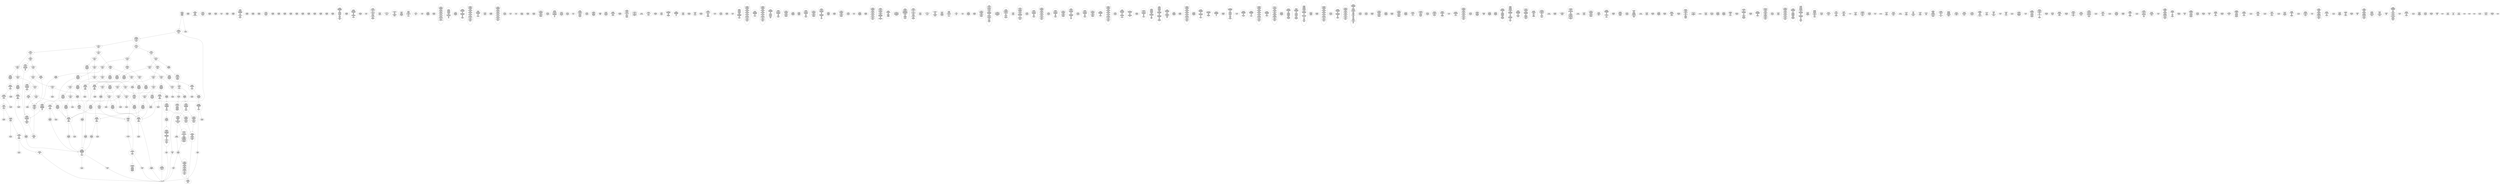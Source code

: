 /* Generated by GvGen v.1.0 (https://www.github.com/stricaud/gvgen) */

digraph G {
compound=true;
   node1 [label="[anywhere]"];
   node2 [label="# 0x0
PUSHX Data
PUSHX Data
MSTORE
CALLVALUE
ISZERO
PUSHX Data
JUMPI
"];
   node3 [label="# 0xc
PUSHX Data
REVERT
"];
   node4 [label="# 0x10
JUMPDEST
PUSHX LogicData
CALLDATASIZE
LT
PUSHX Data
JUMPI
"];
   node5 [label="# 0x1a
PUSHX Data
CALLDATALOAD
PUSHX BitData
SHR
PUSHX LogicData
GT
PUSHX Data
JUMPI
"];
   node6 [label="# 0x2b
PUSHX LogicData
GT
PUSHX Data
JUMPI
"];
   node7 [label="# 0x36
PUSHX LogicData
GT
PUSHX Data
JUMPI
"];
   node8 [label="# 0x41
PUSHX LogicData
EQ
PUSHX Data
JUMPI
"];
   node9 [label="# 0x4c
PUSHX LogicData
EQ
PUSHX Data
JUMPI
"];
   node10 [label="# 0x57
PUSHX LogicData
EQ
PUSHX Data
JUMPI
"];
   node11 [label="# 0x62
PUSHX LogicData
EQ
PUSHX Data
JUMPI
"];
   node12 [label="# 0x6d
PUSHX LogicData
EQ
PUSHX Data
JUMPI
"];
   node13 [label="# 0x78
PUSHX Data
REVERT
"];
   node14 [label="# 0x7c
JUMPDEST
PUSHX LogicData
EQ
PUSHX Data
JUMPI
"];
   node15 [label="# 0x88
PUSHX LogicData
EQ
PUSHX Data
JUMPI
"];
   node16 [label="# 0x93
PUSHX LogicData
EQ
PUSHX Data
JUMPI
"];
   node17 [label="# 0x9e
PUSHX LogicData
EQ
PUSHX Data
JUMPI
"];
   node18 [label="# 0xa9
PUSHX Data
REVERT
"];
   node19 [label="# 0xad
JUMPDEST
PUSHX LogicData
GT
PUSHX Data
JUMPI
"];
   node20 [label="# 0xb9
PUSHX LogicData
EQ
PUSHX Data
JUMPI
"];
   node21 [label="# 0xc4
PUSHX LogicData
EQ
PUSHX Data
JUMPI
"];
   node22 [label="# 0xcf
PUSHX LogicData
EQ
PUSHX Data
JUMPI
"];
   node23 [label="# 0xda
PUSHX LogicData
EQ
PUSHX Data
JUMPI
"];
   node24 [label="# 0xe5
PUSHX Data
REVERT
"];
   node25 [label="# 0xe9
JUMPDEST
PUSHX LogicData
EQ
PUSHX Data
JUMPI
"];
   node26 [label="# 0xf5
PUSHX LogicData
EQ
PUSHX Data
JUMPI
"];
   node27 [label="# 0x100
PUSHX LogicData
EQ
PUSHX Data
JUMPI
"];
   node28 [label="# 0x10b
PUSHX LogicData
EQ
PUSHX Data
JUMPI
"];
   node29 [label="# 0x116
PUSHX Data
REVERT
"];
   node30 [label="# 0x11a
JUMPDEST
PUSHX LogicData
GT
PUSHX Data
JUMPI
"];
   node31 [label="# 0x126
PUSHX LogicData
GT
PUSHX Data
JUMPI
"];
   node32 [label="# 0x131
PUSHX LogicData
EQ
PUSHX Data
JUMPI
"];
   node33 [label="# 0x13c
PUSHX LogicData
EQ
PUSHX Data
JUMPI
"];
   node34 [label="# 0x147
PUSHX LogicData
EQ
PUSHX Data
JUMPI
"];
   node35 [label="# 0x152
PUSHX LogicData
EQ
PUSHX Data
JUMPI
"];
   node36 [label="# 0x15d
PUSHX Data
REVERT
"];
   node37 [label="# 0x161
JUMPDEST
PUSHX LogicData
EQ
PUSHX Data
JUMPI
"];
   node38 [label="# 0x16d
PUSHX LogicData
EQ
PUSHX Data
JUMPI
"];
   node39 [label="# 0x178
PUSHX LogicData
EQ
PUSHX Data
JUMPI
"];
   node40 [label="# 0x183
PUSHX LogicData
EQ
PUSHX Data
JUMPI
"];
   node41 [label="# 0x18e
PUSHX Data
REVERT
"];
   node42 [label="# 0x192
JUMPDEST
PUSHX LogicData
GT
PUSHX Data
JUMPI
"];
   node43 [label="# 0x19e
PUSHX LogicData
EQ
PUSHX Data
JUMPI
"];
   node44 [label="# 0x1a9
PUSHX LogicData
EQ
PUSHX Data
JUMPI
"];
   node45 [label="# 0x1b4
PUSHX LogicData
EQ
PUSHX Data
JUMPI
"];
   node46 [label="# 0x1bf
PUSHX LogicData
EQ
PUSHX Data
JUMPI
"];
   node47 [label="# 0x1ca
PUSHX Data
REVERT
"];
   node48 [label="# 0x1ce
JUMPDEST
PUSHX LogicData
EQ
PUSHX Data
JUMPI
"];
   node49 [label="# 0x1da
PUSHX LogicData
EQ
PUSHX Data
JUMPI
"];
   node50 [label="# 0x1e5
PUSHX LogicData
EQ
PUSHX Data
JUMPI
"];
   node51 [label="# 0x1f0
PUSHX LogicData
EQ
PUSHX Data
JUMPI
"];
   node52 [label="# 0x1fb
JUMPDEST
PUSHX Data
REVERT
"];
   node53 [label="# 0x200
JUMPDEST
PUSHX Data
PUSHX Data
CALLDATASIZE
PUSHX Data
PUSHX Data
JUMP
"];
   node54 [label="# 0x20e
JUMPDEST
PUSHX Data
JUMP
"];
   node55 [label="# 0x213
JUMPDEST
PUSHX MemData
MLOAD
ISZERO
ISZERO
MSTORE
PUSHX ArithData
ADD
"];
   node56 [label="# 0x21f
JUMPDEST
PUSHX MemData
MLOAD
SUB
RETURN
"];
   node57 [label="# 0x228
JUMPDEST
PUSHX Data
PUSHX Data
JUMP
"];
   node58 [label="# 0x230
JUMPDEST
PUSHX MemData
MLOAD
PUSHX Data
PUSHX Data
JUMP
"];
   node59 [label="# 0x23d
JUMPDEST
PUSHX Data
PUSHX Data
CALLDATASIZE
PUSHX Data
PUSHX Data
JUMP
"];
   node60 [label="# 0x24b
JUMPDEST
PUSHX Data
JUMP
"];
   node61 [label="# 0x250
JUMPDEST
PUSHX MemData
MLOAD
PUSHX ArithData
PUSHX BitData
PUSHX BitData
SHL
SUB
AND
MSTORE
PUSHX ArithData
ADD
PUSHX Data
JUMP
"];
   node62 [label="# 0x268
JUMPDEST
PUSHX Data
PUSHX Data
CALLDATASIZE
PUSHX Data
PUSHX Data
JUMP
"];
   node63 [label="# 0x276
JUMPDEST
PUSHX Data
JUMP
"];
   node64 [label="# 0x27b
JUMPDEST
STOP
"];
   node65 [label="# 0x27d
JUMPDEST
PUSHX Data
PUSHX Data
JUMP
"];
   node66 [label="# 0x285
JUMPDEST
PUSHX MemData
MLOAD
MSTORE
PUSHX ArithData
ADD
PUSHX Data
JUMP
"];
   node67 [label="# 0x293
JUMPDEST
PUSHX Data
PUSHX Data
CALLDATASIZE
PUSHX Data
PUSHX Data
JUMP
"];
   node68 [label="# 0x2a1
JUMPDEST
PUSHX Data
JUMP
"];
   node69 [label="# 0x2a6
JUMPDEST
PUSHX Data
PUSHX Data
CALLDATASIZE
PUSHX Data
PUSHX Data
JUMP
"];
   node70 [label="# 0x2b4
JUMPDEST
PUSHX Data
JUMP
"];
   node71 [label="# 0x2b9
JUMPDEST
PUSHX Data
MLOAD
PUSHX ArithData
PUSHX BitData
PUSHX BitData
SHL
SUB
AND
MSTORE
PUSHX ArithData
ADD
MSTORE
ADD
PUSHX Data
JUMP
"];
   node72 [label="# 0x2d8
JUMPDEST
PUSHX Data
PUSHX Data
JUMP
"];
   node73 [label="# 0x2e0
JUMPDEST
PUSHX Data
PUSHX Data
CALLDATASIZE
PUSHX Data
PUSHX Data
JUMP
"];
   node74 [label="# 0x2ee
JUMPDEST
PUSHX Data
JUMP
"];
   node75 [label="# 0x2f3
JUMPDEST
PUSHX Data
PUSHX Data
CALLDATASIZE
PUSHX Data
PUSHX Data
JUMP
"];
   node76 [label="# 0x301
JUMPDEST
PUSHX Data
JUMP
"];
   node77 [label="# 0x306
JUMPDEST
PUSHX Data
PUSHX Data
CALLDATASIZE
PUSHX Data
PUSHX Data
JUMP
"];
   node78 [label="# 0x314
JUMPDEST
PUSHX Data
JUMP
"];
   node79 [label="# 0x319
JUMPDEST
PUSHX MemData
MLOAD
PUSHX Data
PUSHX Data
JUMP
"];
   node80 [label="# 0x326
JUMPDEST
PUSHX Data
PUSHX Data
CALLDATASIZE
PUSHX Data
PUSHX Data
JUMP
"];
   node81 [label="# 0x334
JUMPDEST
PUSHX Data
JUMP
"];
   node82 [label="# 0x339
JUMPDEST
PUSHX Data
PUSHX Data
JUMP
"];
   node83 [label="# 0x342
JUMPDEST
PUSHX Data
PUSHX Data
CALLDATASIZE
PUSHX Data
PUSHX Data
JUMP
"];
   node84 [label="# 0x350
JUMPDEST
PUSHX Data
JUMP
"];
   node85 [label="# 0x355
JUMPDEST
PUSHX Data
PUSHX Data
JUMP
"];
   node86 [label="# 0x35d
JUMPDEST
PUSHX StorData
SLOAD
PUSHX Data
PUSHX ArithData
PUSHX BitData
PUSHX BitData
SHL
SUB
AND
JUMP
"];
   node87 [label="# 0x370
JUMPDEST
PUSHX StorData
SLOAD
PUSHX Data
PUSHX ArithData
PUSHX BitData
PUSHX BitData
SHL
SUB
AND
JUMP
"];
   node88 [label="# 0x383
JUMPDEST
PUSHX Data
PUSHX StorData
SLOAD
JUMP
"];
   node89 [label="# 0x38c
JUMPDEST
PUSHX StorData
SLOAD
PUSHX ArithData
PUSHX BitData
PUSHX BitData
SHL
SUB
AND
PUSHX Data
JUMP
"];
   node90 [label="# 0x39d
JUMPDEST
PUSHX Data
PUSHX Data
JUMP
"];
   node91 [label="# 0x3a5
JUMPDEST
PUSHX Data
PUSHX Data
CALLDATASIZE
PUSHX Data
PUSHX Data
JUMP
"];
   node92 [label="# 0x3b3
JUMPDEST
PUSHX Data
JUMP
"];
   node93 [label="# 0x3b8
JUMPDEST
PUSHX Data
PUSHX Data
CALLDATASIZE
PUSHX Data
PUSHX Data
JUMP
"];
   node94 [label="# 0x3c6
JUMPDEST
PUSHX Data
JUMP
"];
   node95 [label="# 0x3cb
JUMPDEST
PUSHX Data
PUSHX StorData
SLOAD
JUMP
"];
   node96 [label="# 0x3d4
JUMPDEST
PUSHX Data
PUSHX Data
CALLDATASIZE
PUSHX Data
PUSHX Data
JUMP
"];
   node97 [label="# 0x3e2
JUMPDEST
PUSHX Data
JUMP
"];
   node98 [label="# 0x3e7
JUMPDEST
PUSHX Data
PUSHX Data
CALLDATASIZE
PUSHX Data
PUSHX Data
JUMP
"];
   node99 [label="# 0x3f5
JUMPDEST
PUSHX Data
JUMP
"];
   node100 [label="# 0x3fa
JUMPDEST
PUSHX Data
PUSHX Data
CALLDATASIZE
PUSHX Data
PUSHX Data
JUMP
"];
   node101 [label="# 0x408
JUMPDEST
PUSHX Data
JUMP
"];
   node102 [label="# 0x40d
JUMPDEST
PUSHX Data
PUSHX Data
JUMP
"];
   node103 [label="# 0x415
JUMPDEST
PUSHX Data
PUSHX Data
CALLDATASIZE
PUSHX Data
PUSHX Data
JUMP
"];
   node104 [label="# 0x423
JUMPDEST
PUSHX Data
JUMP
"];
   node105 [label="# 0x428
JUMPDEST
PUSHX Data
PUSHX Data
CALLDATASIZE
PUSHX Data
PUSHX Data
JUMP
"];
   node106 [label="# 0x436
JUMPDEST
PUSHX Data
JUMP
"];
   node107 [label="# 0x43b
JUMPDEST
PUSHX Data
PUSHX Data
CALLDATASIZE
PUSHX Data
PUSHX Data
JUMP
"];
   node108 [label="# 0x449
JUMPDEST
PUSHX Data
JUMP
"];
   node109 [label="# 0x44e
JUMPDEST
PUSHX Data
PUSHX Data
CALLDATASIZE
PUSHX Data
PUSHX Data
JUMP
"];
   node110 [label="# 0x45c
JUMPDEST
PUSHX Data
JUMP
"];
   node111 [label="# 0x461
JUMPDEST
PUSHX Data
PUSHX Data
CALLDATASIZE
PUSHX Data
PUSHX Data
JUMP
"];
   node112 [label="# 0x46f
JUMPDEST
PUSHX ArithData
PUSHX BitData
PUSHX BitData
SHL
SUB
AND
PUSHX Data
MSTORE
PUSHX Data
PUSHX Data
MSTORE
PUSHX Data
SHA3
AND
MSTORE
MSTORE
SHA3
SLOAD
PUSHX BitData
AND
JUMP
"];
   node113 [label="# 0x49d
JUMPDEST
PUSHX Data
PUSHX Data
CALLDATASIZE
PUSHX Data
PUSHX Data
JUMP
"];
   node114 [label="# 0x4ab
JUMPDEST
PUSHX Data
JUMP
"];
   node115 [label="# 0x4b0
JUMPDEST
PUSHX Data
PUSHX ArithData
PUSHX BitData
PUSHX BitData
SHL
SUB
NOT
AND
PUSHX BitData
PUSHX BitData
SHL
EQ
PUSHX Data
JUMPI
"];
   node116 [label="# 0x4cc
PUSHX Data
PUSHX Data
JUMP
"];
   node117 [label="# 0x4d5
JUMPDEST
JUMP
"];
   node118 [label="# 0x4db
JUMPDEST
PUSHX Data
PUSHX StorData
SLOAD
PUSHX Data
PUSHX Data
JUMP
"];
   node119 [label="# 0x4ea
JUMPDEST
PUSHX ArithData
ADD
PUSHX ArithData
DIV
MUL
PUSHX ArithData
ADD
PUSHX MemData
MLOAD
ADD
PUSHX Data
MSTORE
MSTORE
PUSHX ArithData
ADD
SLOAD
PUSHX Data
PUSHX Data
JUMP
"];
   node120 [label="# 0x516
JUMPDEST
ISZERO
PUSHX Data
JUMPI
"];
   node121 [label="# 0x51d
PUSHX LogicData
LT
PUSHX Data
JUMPI
"];
   node122 [label="# 0x525
PUSHX ArithData
SLOAD
DIV
MUL
MSTORE
PUSHX ArithData
ADD
PUSHX Data
JUMP
"];
   node123 [label="# 0x538
JUMPDEST
ADD
PUSHX Data
MSTORE
PUSHX Data
PUSHX Data
SHA3
"];
   node124 [label="# 0x546
JUMPDEST
SLOAD
MSTORE
PUSHX ArithData
ADD
PUSHX ArithData
ADD
GT
PUSHX Data
JUMPI
"];
   node125 [label="# 0x55a
SUB
PUSHX BitData
AND
ADD
"];
   node126 [label="# 0x563
JUMPDEST
JUMP
"];
   node127 [label="# 0x56d
JUMPDEST
PUSHX Data
PUSHX Data
PUSHX Data
JUMP
"];
   node128 [label="# 0x578
JUMPDEST
PUSHX Data
JUMPI
"];
   node129 [label="# 0x57d
PUSHX MemData
MLOAD
PUSHX BitData
PUSHX BitData
SHL
MSTORE
PUSHX Data
PUSHX ArithData
ADD
MSTORE
PUSHX Data
PUSHX ArithData
ADD
MSTORE
PUSHX Data
PUSHX ArithData
ADD
MSTORE
PUSHX BitData
PUSHX BitData
SHL
PUSHX ArithData
ADD
MSTORE
PUSHX ArithData
ADD
"];
   node130 [label="# 0x5d5
JUMPDEST
PUSHX MemData
MLOAD
SUB
REVERT
"];
   node131 [label="# 0x5de
JUMPDEST
PUSHX Data
MSTORE
PUSHX Data
PUSHX Data
MSTORE
PUSHX Data
SHA3
SLOAD
PUSHX ArithData
PUSHX BitData
PUSHX BitData
SHL
SUB
AND
JUMP
"];
   node132 [label="# 0x5fa
JUMPDEST
PUSHX Data
PUSHX Data
PUSHX Data
JUMP
"];
   node133 [label="# 0x605
JUMPDEST
PUSHX ArithData
PUSHX BitData
PUSHX BitData
SHL
SUB
AND
PUSHX ArithData
PUSHX BitData
PUSHX BitData
SHL
SUB
AND
EQ
ISZERO
PUSHX Data
JUMPI
"];
   node134 [label="# 0x622
PUSHX MemData
MLOAD
PUSHX BitData
PUSHX BitData
SHL
MSTORE
PUSHX Data
PUSHX ArithData
ADD
MSTORE
PUSHX Data
PUSHX ArithData
ADD
MSTORE
PUSHX Data
PUSHX ArithData
ADD
MSTORE
PUSHX BitData
PUSHX BitData
SHL
PUSHX ArithData
ADD
MSTORE
PUSHX ArithData
ADD
PUSHX Data
JUMP
"];
   node135 [label="# 0x673
JUMPDEST
CALLER
PUSHX ArithData
PUSHX BitData
PUSHX BitData
SHL
SUB
AND
EQ
PUSHX Data
JUMPI
"];
   node136 [label="# 0x685
PUSHX Data
CALLER
PUSHX Data
JUMP
"];
   node137 [label="# 0x68f
JUMPDEST
PUSHX Data
JUMPI
"];
   node138 [label="# 0x694
PUSHX MemData
MLOAD
PUSHX BitData
PUSHX BitData
SHL
MSTORE
PUSHX Data
PUSHX ArithData
ADD
MSTORE
PUSHX Data
PUSHX ArithData
ADD
MSTORE
PUSHX Data
PUSHX ArithData
ADD
MSTORE
PUSHX Data
PUSHX ArithData
ADD
MSTORE
PUSHX ArithData
ADD
PUSHX Data
JUMP
"];
   node139 [label="# 0x701
JUMPDEST
PUSHX Data
PUSHX Data
JUMP
"];
   node140 [label="# 0x70b
JUMPDEST
JUMP
"];
   node141 [label="# 0x710
JUMPDEST
PUSHX Data
PUSHX StorData
SLOAD
PUSHX StorData
SLOAD
PUSHX Data
PUSHX Data
JUMP
"];
   node142 [label="# 0x722
JUMPDEST
JUMP
"];
   node143 [label="# 0x727
JUMPDEST
PUSHX Data
CALLER
"];
   node144 [label="# 0x72c
JUMPDEST
PUSHX Data
JUMP
"];
   node145 [label="# 0x732
JUMPDEST
PUSHX Data
JUMPI
"];
   node146 [label="# 0x737
PUSHX MemData
MLOAD
PUSHX BitData
PUSHX BitData
SHL
MSTORE
PUSHX ArithData
ADD
PUSHX Data
PUSHX Data
JUMP
"];
   node147 [label="# 0x74e
JUMPDEST
PUSHX Data
PUSHX Data
JUMP
"];
   node148 [label="# 0x759
JUMPDEST
PUSHX Data
PUSHX Data
PUSHX StorData
SLOAD
PUSHX ArithData
PUSHX BitData
PUSHX BitData
SHL
SUB
AND
JUMP
"];
   node149 [label="# 0x76e
JUMPDEST
PUSHX Data
PUSHX Data
PUSHX Data
PUSHX Data
JUMP
"];
   node150 [label="# 0x77d
JUMPDEST
PUSHX Data
PUSHX Data
JUMP
"];
   node151 [label="# 0x787
JUMPDEST
JUMP
"];
   node152 [label="# 0x792
JUMPDEST
PUSHX StorData
SLOAD
PUSHX ArithData
PUSHX BitData
PUSHX BitData
SHL
SUB
AND
CALLER
EQ
PUSHX Data
JUMPI
"];
   node153 [label="# 0x7a5
PUSHX MemData
MLOAD
PUSHX BitData
PUSHX BitData
SHL
MSTORE
PUSHX ArithData
ADD
PUSHX Data
PUSHX Data
JUMP
"];
   node154 [label="# 0x7bc
JUMPDEST
PUSHX MemData
MLOAD
SELFBALANCE
PUSHX Data
CALLER
GAS
CALL
RETURNDATASIZE
PUSHX LogicData
EQ
PUSHX Data
JUMPI
"];
   node155 [label="# 0x7df
PUSHX MemData
MLOAD
PUSHX BitData
NOT
PUSHX ArithData
RETURNDATASIZE
ADD
AND
ADD
PUSHX Data
MSTORE
RETURNDATASIZE
MSTORE
RETURNDATASIZE
PUSHX Data
PUSHX ArithData
ADD
RETURNDATACOPY
PUSHX Data
JUMP
"];
   node156 [label="# 0x800
JUMPDEST
PUSHX Data
"];
   node157 [label="# 0x805
JUMPDEST
PUSHX Data
JUMPI
"];
   node158 [label="# 0x80f
PUSHX MemData
MLOAD
PUSHX BitData
PUSHX BitData
SHL
MSTORE
PUSHX Data
PUSHX ArithData
ADD
MSTORE
PUSHX Data
PUSHX ArithData
ADD
MSTORE
PUSHX BitData
PUSHX BitData
SHL
PUSHX ArithData
ADD
MSTORE
PUSHX ArithData
ADD
PUSHX Data
JUMP
"];
   node159 [label="# 0x846
JUMPDEST
JUMP
"];
   node160 [label="# 0x84a
JUMPDEST
PUSHX Data
PUSHX MemData
MLOAD
PUSHX ArithData
ADD
PUSHX Data
MSTORE
PUSHX Data
MSTORE
PUSHX Data
JUMP
"];
   node161 [label="# 0x865
JUMPDEST
PUSHX Data
PUSHX Data
JUMP
"];
   node162 [label="# 0x86e
JUMPDEST
PUSHX StorData
SLOAD
PUSHX Data
PUSHX Data
PUSHX Data
JUMP
"];
   node163 [label="# 0x87e
JUMPDEST
SSTORE
JUMP
"];
   node164 [label="# 0x886
JUMPDEST
PUSHX Data
PUSHX Data
PUSHX Data
PUSHX Data
JUMP
"];
   node165 [label="# 0x893
JUMPDEST
PUSHX Data
PUSHX LogicData
GT
ISZERO
PUSHX Data
JUMPI
"];
   node166 [label="# 0x8a9
PUSHX Data
PUSHX Data
JUMP
"];
   node167 [label="# 0x8b0
JUMPDEST
PUSHX MemData
MLOAD
MSTORE
PUSHX ArithData
MUL
PUSHX ArithData
ADD
ADD
PUSHX Data
MSTORE
ISZERO
PUSHX Data
JUMPI
"];
   node168 [label="# 0x8ca
PUSHX ArithData
ADD
PUSHX ArithData
MUL
CALLDATASIZE
CALLDATACOPY
ADD
"];
   node169 [label="# 0x8d9
JUMPDEST
PUSHX Data
"];
   node170 [label="# 0x8e0
JUMPDEST
PUSHX LogicData
LT
ISZERO
PUSHX Data
JUMPI
"];
   node171 [label="# 0x8eb
PUSHX Data
PUSHX Data
JUMP
"];
   node172 [label="# 0x8f3
JUMPDEST
ISZERO
PUSHX Data
JUMPI
"];
   node173 [label="# 0x8fa
PUSHX ArithData
PUSHX BitData
PUSHX BitData
SHL
SUB
AND
PUSHX Data
PUSHX Data
JUMP
"];
   node174 [label="# 0x90d
JUMPDEST
PUSHX ArithData
PUSHX BitData
PUSHX BitData
SHL
SUB
AND
EQ
"];
   node175 [label="# 0x918
JUMPDEST
ISZERO
PUSHX Data
JUMPI
"];
   node176 [label="# 0x91e
PUSHX Data
PUSHX Data
JUMP
"];
   node177 [label="# 0x929
JUMPDEST
MLOAD
LT
PUSHX Data
JUMPI
"];
   node178 [label="# 0x934
PUSHX Data
PUSHX Data
JUMP
"];
   node179 [label="# 0x93b
JUMPDEST
PUSHX ArithData
MUL
PUSHX ArithData
ADD
ADD
MSTORE
EQ
ISZERO
PUSHX Data
JUMPI
"];
   node180 [label="# 0x950
PUSHX Data
JUMP
"];
   node181 [label="# 0x954
JUMPDEST
PUSHX Data
PUSHX Data
JUMP
"];
   node182 [label="# 0x95e
JUMPDEST
PUSHX Data
JUMP
"];
   node183 [label="# 0x966
JUMPDEST
JUMP
"];
   node184 [label="# 0x970
JUMPDEST
PUSHX Data
MSTORE
PUSHX Data
PUSHX Data
MSTORE
PUSHX Data
SHA3
SLOAD
PUSHX ArithData
PUSHX BitData
PUSHX BitData
SHL
SUB
AND
PUSHX Data
JUMPI
"];
   node185 [label="# 0x98e
PUSHX MemData
MLOAD
PUSHX BitData
PUSHX BitData
SHL
MSTORE
PUSHX Data
PUSHX ArithData
ADD
MSTORE
PUSHX Data
PUSHX ArithData
ADD
MSTORE
PUSHX Data
PUSHX ArithData
ADD
MSTORE
PUSHX BitData
PUSHX BitData
SHL
PUSHX ArithData
ADD
MSTORE
PUSHX ArithData
ADD
PUSHX Data
JUMP
"];
   node186 [label="# 0x9e7
JUMPDEST
PUSHX Data
PUSHX ArithData
PUSHX BitData
PUSHX BitData
SHL
SUB
AND
PUSHX Data
JUMPI
"];
   node187 [label="# 0x9f8
PUSHX MemData
MLOAD
PUSHX BitData
PUSHX BitData
SHL
MSTORE
PUSHX Data
PUSHX ArithData
ADD
MSTORE
PUSHX Data
PUSHX ArithData
ADD
MSTORE
PUSHX Data
PUSHX ArithData
ADD
MSTORE
PUSHX BitData
PUSHX BitData
SHL
PUSHX ArithData
ADD
MSTORE
PUSHX ArithData
ADD
PUSHX Data
JUMP
"];
   node188 [label="# 0xa52
JUMPDEST
PUSHX ArithData
PUSHX BitData
PUSHX BitData
SHL
SUB
AND
PUSHX Data
MSTORE
PUSHX Data
PUSHX Data
MSTORE
PUSHX Data
SHA3
SLOAD
JUMP
"];
   node189 [label="# 0xa6e
JUMPDEST
PUSHX StorData
SLOAD
PUSHX ArithData
PUSHX BitData
PUSHX BitData
SHL
SUB
AND
CALLER
EQ
PUSHX Data
JUMPI
"];
   node190 [label="# 0xa81
PUSHX MemData
MLOAD
PUSHX BitData
PUSHX BitData
SHL
MSTORE
PUSHX ArithData
ADD
PUSHX Data
PUSHX Data
JUMP
"];
   node191 [label="# 0xa98
JUMPDEST
PUSHX Data
PUSHX Data
PUSHX Data
JUMP
"];
   node192 [label="# 0xaa2
JUMPDEST
JUMP
"];
   node193 [label="# 0xaa4
JUMPDEST
PUSHX Data
PUSHX StorData
SLOAD
PUSHX Data
PUSHX Data
JUMP
"];
   node194 [label="# 0xab3
JUMPDEST
PUSHX StorData
SLOAD
PUSHX ArithData
PUSHX BitData
PUSHX BitData
SHL
SUB
AND
CALLER
EQ
PUSHX Data
JUMPI
"];
   node195 [label="# 0xac6
PUSHX MemData
MLOAD
PUSHX BitData
PUSHX BitData
SHL
MSTORE
PUSHX ArithData
ADD
PUSHX Data
PUSHX Data
JUMP
"];
   node196 [label="# 0xadd
JUMPDEST
PUSHX Data
PUSHX Data
PUSHX Data
JUMP
"];
   node197 [label="# 0xae9
JUMPDEST
PUSHX Data
CALLER
PUSHX Data
JUMP
"];
   node198 [label="# 0xaf4
JUMPDEST
PUSHX StorData
SLOAD
PUSHX ArithData
PUSHX BitData
PUSHX BitData
SHL
SUB
AND
CALLER
EQ
PUSHX Data
JUMPI
"];
   node199 [label="# 0xb07
PUSHX MemData
MLOAD
PUSHX BitData
PUSHX BitData
SHL
MSTORE
PUSHX ArithData
ADD
PUSHX Data
PUSHX Data
JUMP
"];
   node200 [label="# 0xb1e
JUMPDEST
PUSHX StorData
SLOAD
PUSHX ArithData
PUSHX BitData
PUSHX BitData
SHL
SUB
NOT
AND
PUSHX ArithData
PUSHX BitData
PUSHX BitData
SHL
SUB
AND
OR
SSTORE
JUMP
"];
   node201 [label="# 0xb40
JUMPDEST
PUSHX Data
CALLER
PUSHX Data
JUMP
"];
   node202 [label="# 0xb4a
JUMPDEST
PUSHX Data
JUMPI
"];
   node203 [label="# 0xb4f
PUSHX MemData
MLOAD
PUSHX BitData
PUSHX BitData
SHL
MSTORE
PUSHX ArithData
ADD
PUSHX Data
PUSHX Data
JUMP
"];
   node204 [label="# 0xb66
JUMPDEST
PUSHX Data
PUSHX Data
JUMP
"];
   node205 [label="# 0xb72
JUMPDEST
JUMP
"];
   node206 [label="# 0xb78
JUMPDEST
PUSHX Data
PUSHX Data
PUSHX Data
JUMP
"];
   node207 [label="# 0xb83
JUMPDEST
PUSHX Data
JUMPI
"];
   node208 [label="# 0xb88
PUSHX MemData
MLOAD
PUSHX BitData
PUSHX BitData
SHL
MSTORE
PUSHX Data
PUSHX ArithData
ADD
MSTORE
PUSHX Data
PUSHX ArithData
ADD
MSTORE
PUSHX Data
PUSHX ArithData
ADD
MSTORE
PUSHX ArithData
ADD
PUSHX Data
JUMP
"];
   node209 [label="# 0xbcf
JUMPDEST
PUSHX StorData
SLOAD
PUSHX MemData
MLOAD
PUSHX BitData
PUSHX BitData
SHL
MSTORE
PUSHX ArithData
ADD
MSTORE
PUSHX ArithData
PUSHX BitData
PUSHX BitData
SHL
SUB
AND
PUSHX Data
PUSHX ArithData
ADD
"];
   node210 [label="# 0xbfc
JUMPDEST
PUSHX Data
PUSHX MemData
MLOAD
SUB
GAS
STATICCALL
ISZERO
ISZERO
PUSHX Data
JUMPI
"];
   node211 [label="# 0xc10
RETURNDATASIZE
PUSHX Data
RETURNDATACOPY
RETURNDATASIZE
PUSHX Data
REVERT
"];
   node212 [label="# 0xc19
JUMPDEST
PUSHX MemData
MLOAD
RETURNDATASIZE
PUSHX Data
RETURNDATACOPY
PUSHX ArithData
RETURNDATASIZE
ADD
PUSHX BitData
NOT
AND
ADD
PUSHX Data
MSTORE
PUSHX Data
ADD
PUSHX Data
JUMP
"];
   node213 [label="# 0xc41
JUMPDEST
PUSHX StorData
SLOAD
PUSHX Data
PUSHX Data
JUMP
"];
   node214 [label="# 0xc4e
JUMPDEST
PUSHX ArithData
ADD
PUSHX ArithData
DIV
MUL
PUSHX ArithData
ADD
PUSHX MemData
MLOAD
ADD
PUSHX Data
MSTORE
MSTORE
PUSHX ArithData
ADD
SLOAD
PUSHX Data
PUSHX Data
JUMP
"];
   node215 [label="# 0xc7a
JUMPDEST
ISZERO
PUSHX Data
JUMPI
"];
   node216 [label="# 0xc81
PUSHX LogicData
LT
PUSHX Data
JUMPI
"];
   node217 [label="# 0xc89
PUSHX ArithData
SLOAD
DIV
MUL
MSTORE
PUSHX ArithData
ADD
PUSHX Data
JUMP
"];
   node218 [label="# 0xc9c
JUMPDEST
ADD
PUSHX Data
MSTORE
PUSHX Data
PUSHX Data
SHA3
"];
   node219 [label="# 0xcaa
JUMPDEST
SLOAD
MSTORE
PUSHX ArithData
ADD
PUSHX ArithData
ADD
GT
PUSHX Data
JUMPI
"];
   node220 [label="# 0xcbe
SUB
PUSHX BitData
AND
ADD
"];
   node221 [label="# 0xcc7
JUMPDEST
JUMP
"];
   node222 [label="# 0xccf
JUMPDEST
PUSHX Data
PUSHX Data
PUSHX Data
JUMP
"];
   node223 [label="# 0xcda
JUMPDEST
PUSHX Data
JUMPI
"];
   node224 [label="# 0xcdf
PUSHX MemData
MLOAD
PUSHX BitData
PUSHX BitData
SHL
MSTORE
PUSHX ArithData
ADD
PUSHX Data
PUSHX Data
JUMP
"];
   node225 [label="# 0xcf6
JUMPDEST
PUSHX StorData
SLOAD
PUSHX MemData
MLOAD
PUSHX BitData
PUSHX BitData
SHL
MSTORE
PUSHX ArithData
ADD
MSTORE
PUSHX ArithData
PUSHX BitData
PUSHX BitData
SHL
SUB
AND
PUSHX Data
PUSHX ArithData
ADD
PUSHX Data
PUSHX MemData
MLOAD
SUB
GAS
STATICCALL
ISZERO
ISZERO
PUSHX Data
JUMPI
"];
   node226 [label="# 0xd36
RETURNDATASIZE
PUSHX Data
RETURNDATACOPY
RETURNDATASIZE
PUSHX Data
REVERT
"];
   node227 [label="# 0xd3f
JUMPDEST
PUSHX MemData
MLOAD
RETURNDATASIZE
PUSHX BitData
NOT
PUSHX ArithData
ADD
AND
ADD
PUSHX Data
MSTORE
ADD
PUSHX Data
PUSHX Data
JUMP
"];
   node228 [label="# 0xd63
JUMPDEST
ISZERO
PUSHX Data
JUMPI
"];
   node229 [label="# 0xd69
PUSHX StorData
SLOAD
PUSHX MemData
MLOAD
PUSHX BitData
PUSHX BitData
SHL
MSTORE
PUSHX ArithData
ADD
MSTORE
PUSHX ArithData
PUSHX BitData
PUSHX BitData
SHL
SUB
AND
PUSHX Data
PUSHX ArithData
ADD
PUSHX Data
JUMP
"];
   node230 [label="# 0xd99
JUMPDEST
PUSHX Data
PUSHX Data
JUMP
"];
   node231 [label="# 0xda2
JUMPDEST
PUSHX StorData
SLOAD
PUSHX ArithData
PUSHX BitData
PUSHX BitData
SHL
SUB
AND
CALLER
EQ
PUSHX Data
JUMPI
"];
   node232 [label="# 0xdb5
PUSHX MemData
MLOAD
PUSHX BitData
PUSHX BitData
SHL
MSTORE
PUSHX Data
PUSHX ArithData
ADD
MSTORE
PUSHX Data
PUSHX ArithData
ADD
MSTORE
PUSHX Data
PUSHX ArithData
ADD
MSTORE
PUSHX ArithData
ADD
PUSHX Data
JUMP
"];
   node233 [label="# 0xdfc
JUMPDEST
PUSHX Data
PUSHX Data
JUMP
"];
   node234 [label="# 0xe06
JUMPDEST
PUSHX StorData
SLOAD
PUSHX ArithData
PUSHX BitData
PUSHX BitData
SHL
SUB
AND
CALLER
EQ
PUSHX Data
JUMPI
"];
   node235 [label="# 0xe19
PUSHX MemData
MLOAD
PUSHX BitData
PUSHX BitData
SHL
MSTORE
PUSHX ArithData
ADD
PUSHX Data
PUSHX Data
JUMP
"];
   node236 [label="# 0xe30
JUMPDEST
PUSHX StorData
SLOAD
PUSHX ArithData
PUSHX BitData
PUSHX BitData
SHL
SUB
NOT
AND
PUSHX ArithData
PUSHX BitData
PUSHX BitData
SHL
SUB
AND
OR
SSTORE
JUMP
"];
   node237 [label="# 0xe52
JUMPDEST
PUSHX Data
PUSHX Data
JUMP
"];
   node238 [label="# 0xe5b
JUMPDEST
JUMP
"];
   node239 [label="# 0xe5e
JUMPDEST
PUSHX StorData
SLOAD
PUSHX ArithData
PUSHX BitData
PUSHX BitData
SHL
SUB
AND
CALLER
EQ
PUSHX Data
JUMPI
"];
   node240 [label="# 0xe71
PUSHX MemData
MLOAD
PUSHX BitData
PUSHX BitData
SHL
MSTORE
PUSHX ArithData
ADD
PUSHX Data
PUSHX Data
JUMP
"];
   node241 [label="# 0xe88
JUMPDEST
PUSHX ArithData
PUSHX BitData
PUSHX BitData
SHL
SUB
AND
PUSHX Data
JUMPI
"];
   node242 [label="# 0xe97
PUSHX MemData
MLOAD
PUSHX BitData
PUSHX BitData
SHL
MSTORE
PUSHX Data
PUSHX ArithData
ADD
MSTORE
PUSHX Data
PUSHX ArithData
ADD
MSTORE
PUSHX Data
PUSHX ArithData
ADD
MSTORE
PUSHX BitData
PUSHX BitData
SHL
PUSHX ArithData
ADD
MSTORE
PUSHX ArithData
ADD
PUSHX Data
JUMP
"];
   node243 [label="# 0xeed
JUMPDEST
PUSHX Data
PUSHX Data
JUMP
"];
   node244 [label="# 0xef6
JUMPDEST
PUSHX Data
PUSHX ArithData
PUSHX BitData
PUSHX BitData
SHL
SUB
NOT
AND
PUSHX BitData
PUSHX BitData
SHL
EQ
PUSHX Data
JUMPI
"];
   node245 [label="# 0xf12
PUSHX ArithData
PUSHX BitData
PUSHX BitData
SHL
SUB
NOT
AND
PUSHX BitData
PUSHX BitData
SHL
EQ
"];
   node246 [label="# 0xf27
JUMPDEST
PUSHX Data
JUMPI
"];
   node247 [label="# 0xf2d
PUSHX BitData
PUSHX BitData
SHL
PUSHX ArithData
PUSHX BitData
PUSHX BitData
SHL
SUB
NOT
AND
EQ
PUSHX Data
JUMP
"];
   node248 [label="# 0xf46
JUMPDEST
PUSHX Data
MSTORE
PUSHX Data
PUSHX Data
MSTORE
PUSHX Data
SHA3
SLOAD
PUSHX ArithData
PUSHX BitData
PUSHX BitData
SHL
SUB
AND
ISZERO
ISZERO
JUMP
"];
   node249 [label="# 0xf63
JUMPDEST
PUSHX Data
MSTORE
PUSHX Data
PUSHX Data
MSTORE
PUSHX Data
SHA3
SLOAD
PUSHX ArithData
PUSHX BitData
PUSHX BitData
SHL
SUB
NOT
AND
PUSHX ArithData
PUSHX BitData
PUSHX BitData
SHL
SUB
AND
OR
SSTORE
PUSHX Data
PUSHX Data
JUMP
"];
   node250 [label="# 0xf98
JUMPDEST
PUSHX ArithData
PUSHX BitData
PUSHX BitData
SHL
SUB
AND
PUSHX Data
PUSHX MemData
MLOAD
PUSHX MemData
MLOAD
SUB
LOGX
JUMP
"];
   node251 [label="# 0xfd1
JUMPDEST
PUSHX Data
PUSHX Data
PUSHX Data
JUMP
"];
   node252 [label="# 0xfdc
JUMPDEST
PUSHX Data
JUMPI
"];
   node253 [label="# 0xfe1
PUSHX MemData
MLOAD
PUSHX BitData
PUSHX BitData
SHL
MSTORE
PUSHX Data
PUSHX ArithData
ADD
MSTORE
PUSHX Data
PUSHX ArithData
ADD
MSTORE
PUSHX Data
PUSHX ArithData
ADD
MSTORE
PUSHX BitData
PUSHX BitData
SHL
PUSHX ArithData
ADD
MSTORE
PUSHX ArithData
ADD
PUSHX Data
JUMP
"];
   node254 [label="# 0x103d
JUMPDEST
PUSHX Data
PUSHX Data
PUSHX Data
JUMP
"];
   node255 [label="# 0x1048
JUMPDEST
PUSHX ArithData
PUSHX BitData
PUSHX BitData
SHL
SUB
AND
PUSHX ArithData
PUSHX BitData
PUSHX BitData
SHL
SUB
AND
EQ
PUSHX Data
JUMPI
"];
   node256 [label="# 0x1065
PUSHX ArithData
PUSHX BitData
PUSHX BitData
SHL
SUB
AND
PUSHX Data
PUSHX Data
JUMP
"];
   node257 [label="# 0x1078
JUMPDEST
PUSHX ArithData
PUSHX BitData
PUSHX BitData
SHL
SUB
AND
EQ
"];
   node258 [label="# 0x1083
JUMPDEST
PUSHX Data
JUMPI
"];
   node259 [label="# 0x1089
PUSHX ArithData
PUSHX BitData
PUSHX BitData
SHL
SUB
AND
PUSHX Data
MSTORE
PUSHX Data
PUSHX Data
MSTORE
PUSHX Data
SHA3
AND
MSTORE
MSTORE
SHA3
SLOAD
PUSHX BitData
AND
"];
   node260 [label="# 0x10b3
JUMPDEST
JUMP
"];
   node261 [label="# 0x10bb
JUMPDEST
PUSHX ArithData
PUSHX BitData
PUSHX BitData
SHL
SUB
AND
PUSHX Data
PUSHX Data
JUMP
"];
   node262 [label="# 0x10ce
JUMPDEST
PUSHX ArithData
PUSHX BitData
PUSHX BitData
SHL
SUB
AND
EQ
PUSHX Data
JUMPI
"];
   node263 [label="# 0x10dd
PUSHX MemData
MLOAD
PUSHX BitData
PUSHX BitData
SHL
MSTORE
PUSHX Data
PUSHX ArithData
ADD
MSTORE
PUSHX Data
PUSHX ArithData
ADD
MSTORE
PUSHX Data
PUSHX ArithData
ADD
MSTORE
PUSHX BitData
PUSHX BitData
SHL
PUSHX ArithData
ADD
MSTORE
PUSHX ArithData
ADD
PUSHX Data
JUMP
"];
   node264 [label="# 0x1132
JUMPDEST
PUSHX ArithData
PUSHX BitData
PUSHX BitData
SHL
SUB
AND
PUSHX Data
JUMPI
"];
   node265 [label="# 0x1141
PUSHX MemData
MLOAD
PUSHX BitData
PUSHX BitData
SHL
MSTORE
PUSHX Data
PUSHX ArithData
ADD
MSTORE
PUSHX ArithData
ADD
MSTORE
PUSHX Data
PUSHX ArithData
ADD
MSTORE
PUSHX BitData
PUSHX BitData
SHL
PUSHX ArithData
ADD
MSTORE
PUSHX ArithData
ADD
PUSHX Data
JUMP
"];
   node266 [label="# 0x1194
JUMPDEST
PUSHX Data
PUSHX Data
PUSHX Data
JUMP
"];
   node267 [label="# 0x119f
JUMPDEST
PUSHX ArithData
PUSHX BitData
PUSHX BitData
SHL
SUB
AND
PUSHX Data
MSTORE
PUSHX Data
PUSHX Data
MSTORE
PUSHX Data
SHA3
SLOAD
PUSHX Data
PUSHX Data
PUSHX Data
JUMP
"];
   node268 [label="# 0x11c8
JUMPDEST
SSTORE
PUSHX ArithData
PUSHX BitData
PUSHX BitData
SHL
SUB
AND
PUSHX Data
MSTORE
PUSHX Data
PUSHX Data
MSTORE
PUSHX Data
SHA3
SLOAD
PUSHX Data
PUSHX Data
PUSHX Data
JUMP
"];
   node269 [label="# 0x11f6
JUMPDEST
SSTORE
PUSHX Data
MSTORE
PUSHX Data
PUSHX Data
MSTORE
PUSHX MemData
SHA3
SLOAD
PUSHX ArithData
PUSHX BitData
PUSHX BitData
SHL
SUB
NOT
AND
PUSHX ArithData
PUSHX BitData
PUSHX BitData
SHL
SUB
AND
OR
SSTORE
MLOAD
AND
PUSHX Data
LOGX
JUMP
"];
   node270 [label="# 0x1257
JUMPDEST
PUSHX Data
CALLER
PUSHX Data
JUMP
"];
   node271 [label="# 0x1260
JUMPDEST
PUSHX Data
JUMPI
"];
   node272 [label="# 0x1265
PUSHX MemData
MLOAD
PUSHX BitData
PUSHX BitData
SHL
MSTORE
PUSHX Data
PUSHX ArithData
ADD
MSTORE
PUSHX Data
PUSHX ArithData
ADD
MSTORE
PUSHX Data
PUSHX ArithData
ADD
MSTORE
PUSHX BitData
PUSHX BitData
SHL
PUSHX ArithData
ADD
MSTORE
PUSHX ArithData
ADD
PUSHX Data
JUMP
"];
   node273 [label="# 0x12c5
JUMPDEST
PUSHX Data
PUSHX Data
JUMP
"];
   node274 [label="# 0x12ce
JUMPDEST
PUSHX StorData
SLOAD
PUSHX ArithData
PUSHX BitData
PUSHX BitData
SHL
SUB
AND
PUSHX ArithData
PUSHX BitData
PUSHX BitData
SHL
SUB
NOT
AND
OR
SSTORE
PUSHX MemData
MLOAD
AND
PUSHX Data
PUSHX Data
LOGX
JUMP
"];
   node275 [label="# 0x1320
JUMPDEST
PUSHX ArithData
PUSHX BitData
PUSHX BitData
SHL
SUB
AND
PUSHX ArithData
PUSHX BitData
PUSHX BitData
SHL
SUB
AND
EQ
ISZERO
PUSHX Data
JUMPI
"];
   node276 [label="# 0x133b
PUSHX MemData
MLOAD
PUSHX BitData
PUSHX BitData
SHL
MSTORE
PUSHX Data
PUSHX ArithData
ADD
MSTORE
PUSHX Data
PUSHX ArithData
ADD
MSTORE
PUSHX Data
PUSHX ArithData
ADD
MSTORE
PUSHX ArithData
ADD
PUSHX Data
JUMP
"];
   node277 [label="# 0x1382
JUMPDEST
PUSHX ArithData
PUSHX BitData
PUSHX BitData
SHL
SUB
AND
PUSHX Data
MSTORE
PUSHX Data
PUSHX ArithData
MSTORE
PUSHX MemData
SHA3
AND
MSTORE
MSTORE
SHA3
SLOAD
PUSHX BitData
NOT
AND
ISZERO
ISZERO
OR
SSTORE
MLOAD
MSTORE
PUSHX Data
ADD
PUSHX MemData
MLOAD
SUB
LOGX
JUMP
"];
   node278 [label="# 0x13ef
JUMPDEST
PUSHX Data
PUSHX Data
JUMP
"];
   node279 [label="# 0x13fa
JUMPDEST
PUSHX Data
PUSHX Data
JUMP
"];
   node280 [label="# 0x1406
JUMPDEST
PUSHX Data
JUMPI
"];
   node281 [label="# 0x140b
PUSHX MemData
MLOAD
PUSHX BitData
PUSHX BitData
SHL
MSTORE
PUSHX ArithData
ADD
PUSHX Data
PUSHX Data
JUMP
"];
   node282 [label="# 0x1422
JUMPDEST
PUSHX Data
PUSHX Data
PUSHX Data
JUMP
"];
   node283 [label="# 0x142d
JUMPDEST
PUSHX Data
JUMPI
"];
   node284 [label="# 0x1432
PUSHX MemData
MLOAD
PUSHX BitData
PUSHX BitData
SHL
MSTORE
PUSHX ArithData
ADD
PUSHX Data
PUSHX Data
JUMP
"];
   node285 [label="# 0x1449
JUMPDEST
PUSHX Data
PUSHX Data
PUSHX Data
JUMP
"];
   node286 [label="# 0x1453
JUMPDEST
PUSHX LogicData
MLOAD
GT
PUSHX Data
JUMPI
"];
   node287 [label="# 0x145f
PUSHX MemData
MLOAD
PUSHX ArithData
ADD
PUSHX Data
MSTORE
PUSHX Data
MSTORE
PUSHX Data
JUMP
"];
   node288 [label="# 0x1473
JUMPDEST
PUSHX Data
PUSHX Data
JUMP
"];
   node289 [label="# 0x147d
JUMPDEST
PUSHX MemData
MLOAD
PUSHX ArithData
ADD
PUSHX Data
PUSHX Data
JUMP
"];
   node290 [label="# 0x148e
JUMPDEST
PUSHX MemData
MLOAD
PUSHX ArithData
SUB
SUB
MSTORE
PUSHX Data
MSTORE
"];
   node291 [label="# 0x149e
JUMPDEST
JUMP
"];
   node292 [label="# 0x14a5
JUMPDEST
PUSHX LogicData
PUSHX StorData
SLOAD
LT
PUSHX Data
JUMPI
"];
   node293 [label="# 0x14b1
PUSHX MemData
MLOAD
PUSHX BitData
PUSHX BitData
SHL
MSTORE
PUSHX Data
PUSHX ArithData
ADD
MSTORE
PUSHX Data
PUSHX ArithData
ADD
MSTORE
PUSHX Data
PUSHX ArithData
ADD
MSTORE
PUSHX ArithData
ADD
PUSHX Data
JUMP
"];
   node294 [label="# 0x14f8
JUMPDEST
PUSHX Data
PUSHX Data
JUMP
"];
   node295 [label="# 0x1502
JUMPDEST
PUSHX StorData
SLOAD
PUSHX Data
PUSHX Data
PUSHX Data
JUMP
"];
   node296 [label="# 0x1512
JUMPDEST
SSTORE
JUMP
"];
   node297 [label="# 0x151b
JUMPDEST
PUSHX Data
PUSHX Data
PUSHX Data
JUMP
"];
   node298 [label="# 0x1526
JUMPDEST
PUSHX Data
PUSHX Data
PUSHX Data
JUMP
"];
   node299 [label="# 0x1533
JUMPDEST
PUSHX ArithData
PUSHX BitData
PUSHX BitData
SHL
SUB
AND
PUSHX Data
MSTORE
PUSHX Data
PUSHX Data
MSTORE
PUSHX Data
SHA3
SLOAD
PUSHX Data
PUSHX Data
PUSHX Data
JUMP
"];
   node300 [label="# 0x155c
JUMPDEST
SSTORE
PUSHX Data
MSTORE
PUSHX Data
PUSHX Data
MSTORE
PUSHX MemData
SHA3
SLOAD
PUSHX ArithData
PUSHX BitData
PUSHX BitData
SHL
SUB
NOT
AND
SSTORE
MLOAD
PUSHX ArithData
PUSHX BitData
PUSHX BitData
SHL
SUB
AND
PUSHX Data
LOGX
JUMP
"];
   node301 [label="# 0x15b6
JUMPDEST
PUSHX Data
PUSHX ArithData
PUSHX BitData
PUSHX BitData
SHL
SUB
AND
EXTCODESIZE
ISZERO
PUSHX Data
JUMPI
"];
   node302 [label="# 0x15c9
PUSHX MemData
MLOAD
PUSHX BitData
PUSHX BitData
SHL
MSTORE
PUSHX ArithData
PUSHX BitData
PUSHX BitData
SHL
SUB
AND
PUSHX Data
PUSHX Data
CALLER
PUSHX ArithData
ADD
PUSHX Data
JUMP
"];
   node303 [label="# 0x15fa
JUMPDEST
PUSHX Data
PUSHX MemData
MLOAD
SUB
PUSHX Data
GAS
CALL
ISZERO
PUSHX Data
JUMPI
"];
   node304 [label="# 0x1613
PUSHX MemData
MLOAD
PUSHX ArithData
RETURNDATASIZE
ADD
PUSHX BitData
NOT
AND
ADD
MSTORE
PUSHX Data
ADD
PUSHX Data
JUMP
"];
   node305 [label="# 0x1632
JUMPDEST
PUSHX Data
"];
   node306 [label="# 0x1635
JUMPDEST
PUSHX Data
JUMPI
"];
   node307 [label="# 0x163a
RETURNDATASIZE
ISZERO
PUSHX Data
JUMPI
"];
   node308 [label="# 0x1642
PUSHX MemData
MLOAD
PUSHX BitData
NOT
PUSHX ArithData
RETURNDATASIZE
ADD
AND
ADD
PUSHX Data
MSTORE
RETURNDATASIZE
MSTORE
RETURNDATASIZE
PUSHX Data
PUSHX ArithData
ADD
RETURNDATACOPY
PUSHX Data
JUMP
"];
   node309 [label="# 0x1663
JUMPDEST
PUSHX Data
"];
   node310 [label="# 0x1668
JUMPDEST
MLOAD
PUSHX Data
JUMPI
"];
   node311 [label="# 0x1670
PUSHX MemData
MLOAD
PUSHX BitData
PUSHX BitData
SHL
MSTORE
PUSHX ArithData
ADD
PUSHX Data
PUSHX Data
JUMP
"];
   node312 [label="# 0x1687
JUMPDEST
MLOAD
PUSHX ArithData
ADD
REVERT
"];
   node313 [label="# 0x168f
JUMPDEST
PUSHX ArithData
PUSHX BitData
PUSHX BitData
SHL
SUB
NOT
AND
PUSHX BitData
PUSHX BitData
SHL
EQ
PUSHX Data
JUMP
"];
   node314 [label="# 0x16a9
JUMPDEST
PUSHX Data
JUMP
"];
   node315 [label="# 0x16b4
JUMPDEST
PUSHX Data
PUSHX StorData
SLOAD
PUSHX Data
PUSHX Data
JUMP
"];
   node316 [label="# 0x16c3
JUMPDEST
PUSHX Data
PUSHX Data
JUMPI
"];
   node317 [label="# 0x16cb
PUSHX Data
MLOAD
ADD
MSTORE
PUSHX Data
MSTORE
PUSHX BitData
PUSHX BitData
SHL
PUSHX ArithData
ADD
MSTORE
JUMP
"];
   node318 [label="# 0x16e7
JUMPDEST
PUSHX Data
"];
   node319 [label="# 0x16eb
JUMPDEST
ISZERO
PUSHX Data
JUMPI
"];
   node320 [label="# 0x16f2
PUSHX Data
PUSHX Data
JUMP
"];
   node321 [label="# 0x16fb
JUMPDEST
PUSHX Data
PUSHX Data
PUSHX Data
JUMP
"];
   node322 [label="# 0x170a
JUMPDEST
PUSHX Data
JUMP
"];
   node323 [label="# 0x1711
JUMPDEST
PUSHX Data
PUSHX LogicData
GT
ISZERO
PUSHX Data
JUMPI
"];
   node324 [label="# 0x1725
PUSHX Data
PUSHX Data
JUMP
"];
   node325 [label="# 0x172c
JUMPDEST
PUSHX MemData
MLOAD
MSTORE
PUSHX ArithData
ADD
PUSHX BitData
NOT
AND
PUSHX ArithData
ADD
ADD
PUSHX Data
MSTORE
ISZERO
PUSHX Data
JUMPI
"];
   node326 [label="# 0x174a
PUSHX ArithData
ADD
CALLDATASIZE
CALLDATACOPY
ADD
"];
   node327 [label="# 0x1756
JUMPDEST
"];
   node328 [label="# 0x175a
JUMPDEST
ISZERO
PUSHX Data
JUMPI
"];
   node329 [label="# 0x1761
PUSHX Data
PUSHX Data
PUSHX Data
JUMP
"];
   node330 [label="# 0x176b
JUMPDEST
PUSHX Data
PUSHX Data
PUSHX Data
JUMP
"];
   node331 [label="# 0x1778
JUMPDEST
PUSHX Data
PUSHX Data
PUSHX Data
JUMP
"];
   node332 [label="# 0x1783
JUMPDEST
PUSHX BitData
SHL
MLOAD
LT
PUSHX Data
JUMPI
"];
   node333 [label="# 0x1791
PUSHX Data
PUSHX Data
JUMP
"];
   node334 [label="# 0x1798
JUMPDEST
PUSHX ArithData
ADD
ADD
PUSHX ArithData
PUSHX BitData
PUSHX BitData
SHL
SUB
NOT
AND
PUSHX BitData
BYTE
MSTORE8
PUSHX Data
PUSHX Data
PUSHX Data
JUMP
"];
   node335 [label="# 0x17ba
JUMPDEST
PUSHX Data
JUMP
"];
   node336 [label="# 0x17c1
JUMPDEST
PUSHX ArithData
PUSHX BitData
PUSHX BitData
SHL
SUB
AND
PUSHX Data
JUMPI
"];
   node337 [label="# 0x17d0
PUSHX MemData
MLOAD
PUSHX BitData
PUSHX BitData
SHL
MSTORE
PUSHX Data
PUSHX ArithData
ADD
MSTORE
PUSHX ArithData
ADD
MSTORE
PUSHX Data
PUSHX ArithData
ADD
MSTORE
PUSHX ArithData
ADD
PUSHX Data
JUMP
"];
   node338 [label="# 0x1817
JUMPDEST
PUSHX Data
PUSHX Data
JUMP
"];
   node339 [label="# 0x1820
JUMPDEST
ISZERO
PUSHX Data
JUMPI
"];
   node340 [label="# 0x1826
PUSHX MemData
MLOAD
PUSHX BitData
PUSHX BitData
SHL
MSTORE
PUSHX Data
PUSHX ArithData
ADD
MSTORE
PUSHX Data
PUSHX ArithData
ADD
MSTORE
PUSHX Data
PUSHX ArithData
ADD
MSTORE
PUSHX ArithData
ADD
PUSHX Data
JUMP
"];
   node341 [label="# 0x186d
JUMPDEST
PUSHX ArithData
PUSHX BitData
PUSHX BitData
SHL
SUB
AND
PUSHX Data
MSTORE
PUSHX Data
PUSHX Data
MSTORE
PUSHX Data
SHA3
SLOAD
PUSHX Data
PUSHX Data
PUSHX Data
JUMP
"];
   node342 [label="# 0x1896
JUMPDEST
SSTORE
PUSHX Data
MSTORE
PUSHX Data
PUSHX Data
MSTORE
PUSHX MemData
SHA3
SLOAD
PUSHX ArithData
PUSHX BitData
PUSHX BitData
SHL
SUB
NOT
AND
PUSHX ArithData
PUSHX BitData
PUSHX BitData
SHL
SUB
AND
OR
SSTORE
MLOAD
PUSHX Data
LOGX
JUMP
"];
   node343 [label="# 0x18f4
JUMPDEST
SLOAD
PUSHX Data
PUSHX Data
JUMP
"];
   node344 [label="# 0x1900
JUMPDEST
PUSHX Data
MSTORE
PUSHX Data
PUSHX Data
SHA3
PUSHX ArithData
ADD
PUSHX Data
DIV
ADD
PUSHX Data
JUMPI
"];
   node345 [label="# 0x191a
PUSHX Data
SSTORE
PUSHX Data
JUMP
"];
   node346 [label="# 0x1922
JUMPDEST
PUSHX LogicData
LT
PUSHX Data
JUMPI
"];
   node347 [label="# 0x192b
ADD
PUSHX BitData
NOT
CALLDATALOAD
AND
OR
SSTORE
PUSHX Data
JUMP
"];
   node348 [label="# 0x193b
JUMPDEST
ADD
PUSHX ArithData
ADD
SSTORE
ISZERO
PUSHX Data
JUMPI
"];
   node349 [label="# 0x194a
ADD
"];
   node350 [label="# 0x194d
JUMPDEST
GT
ISZERO
PUSHX Data
JUMPI
"];
   node351 [label="# 0x1956
CALLDATALOAD
SSTORE
PUSHX ArithData
ADD
PUSHX ArithData
ADD
PUSHX Data
JUMP
"];
   node352 [label="# 0x1968
JUMPDEST
PUSHX Data
PUSHX Data
JUMP
"];
   node353 [label="# 0x1974
JUMPDEST
JUMP
"];
   node354 [label="# 0x1978
JUMPDEST
"];
   node355 [label="# 0x1979
JUMPDEST
GT
ISZERO
PUSHX Data
JUMPI
"];
   node356 [label="# 0x1982
PUSHX Data
SSTORE
PUSHX ArithData
ADD
PUSHX Data
JUMP
"];
   node357 [label="# 0x198d
JUMPDEST
PUSHX ArithData
PUSHX BitData
PUSHX BitData
SHL
SUB
NOT
AND
EQ
PUSHX Data
JUMPI
"];
   node358 [label="# 0x199f
PUSHX Data
REVERT
"];
   node359 [label="# 0x19a3
JUMPDEST
PUSHX Data
PUSHX LogicData
SUB
SLT
ISZERO
PUSHX Data
JUMPI
"];
   node360 [label="# 0x19b1
PUSHX Data
REVERT
"];
   node361 [label="# 0x19b5
JUMPDEST
CALLDATALOAD
PUSHX Data
PUSHX Data
JUMP
"];
   node362 [label="# 0x19c0
JUMPDEST
PUSHX Data
"];
   node363 [label="# 0x19c3
JUMPDEST
LT
ISZERO
PUSHX Data
JUMPI
"];
   node364 [label="# 0x19cc
ADD
MLOAD
ADD
MSTORE
PUSHX ArithData
ADD
PUSHX Data
JUMP
"];
   node365 [label="# 0x19db
JUMPDEST
GT
ISZERO
PUSHX Data
JUMPI
"];
   node366 [label="# 0x19e4
PUSHX Data
ADD
MSTORE
JUMP
"];
   node367 [label="# 0x19ec
JUMPDEST
PUSHX Data
MLOAD
MSTORE
PUSHX Data
PUSHX ArithData
ADD
PUSHX ArithData
ADD
PUSHX Data
JUMP
"];
   node368 [label="# 0x1a04
JUMPDEST
PUSHX ArithData
ADD
PUSHX BitData
NOT
AND
ADD
PUSHX ArithData
ADD
JUMP
"];
   node369 [label="# 0x1a18
JUMPDEST
PUSHX Data
MSTORE
PUSHX Data
PUSHX Data
PUSHX ArithData
ADD
PUSHX Data
JUMP
"];
   node370 [label="# 0x1a2b
JUMPDEST
PUSHX Data
PUSHX LogicData
SUB
SLT
ISZERO
PUSHX Data
JUMPI
"];
   node371 [label="# 0x1a39
PUSHX Data
REVERT
"];
   node372 [label="# 0x1a3d
JUMPDEST
CALLDATALOAD
JUMP
"];
   node373 [label="# 0x1a44
JUMPDEST
CALLDATALOAD
PUSHX ArithData
PUSHX BitData
PUSHX BitData
SHL
SUB
AND
EQ
PUSHX Data
JUMPI
"];
   node374 [label="# 0x1a57
PUSHX Data
REVERT
"];
   node375 [label="# 0x1a5b
JUMPDEST
JUMP
"];
   node376 [label="# 0x1a60
JUMPDEST
PUSHX Data
PUSHX LogicData
SUB
SLT
ISZERO
PUSHX Data
JUMPI
"];
   node377 [label="# 0x1a6f
PUSHX Data
REVERT
"];
   node378 [label="# 0x1a73
JUMPDEST
PUSHX Data
PUSHX Data
JUMP
"];
   node379 [label="# 0x1a7c
JUMPDEST
PUSHX ArithData
ADD
CALLDATALOAD
JUMP
"];
   node380 [label="# 0x1a8a
JUMPDEST
PUSHX Data
PUSHX Data
PUSHX LogicData
SUB
SLT
ISZERO
PUSHX Data
JUMPI
"];
   node381 [label="# 0x1a9b
PUSHX Data
REVERT
"];
   node382 [label="# 0x1a9f
JUMPDEST
PUSHX Data
PUSHX Data
JUMP
"];
   node383 [label="# 0x1aa8
JUMPDEST
PUSHX Data
PUSHX ArithData
ADD
PUSHX Data
JUMP
"];
   node384 [label="# 0x1ab6
JUMPDEST
PUSHX ArithData
ADD
CALLDATALOAD
JUMP
"];
   node385 [label="# 0x1ac6
JUMPDEST
PUSHX Data
PUSHX LogicData
SUB
SLT
ISZERO
PUSHX Data
JUMPI
"];
   node386 [label="# 0x1ad5
PUSHX Data
REVERT
"];
   node387 [label="# 0x1ad9
JUMPDEST
CALLDATALOAD
PUSHX ArithData
ADD
CALLDATALOAD
JUMP
"];
   node388 [label="# 0x1ae8
JUMPDEST
PUSHX Data
PUSHX LogicData
SUB
SLT
ISZERO
PUSHX Data
JUMPI
"];
   node389 [label="# 0x1af6
PUSHX Data
REVERT
"];
   node390 [label="# 0x1afa
JUMPDEST
PUSHX Data
PUSHX Data
JUMP
"];
   node391 [label="# 0x1b03
JUMPDEST
PUSHX ArithData
MSTORE
MLOAD
ADD
MSTORE
PUSHX Data
ADD
PUSHX ArithData
ADD
"];
   node392 [label="# 0x1b1f
JUMPDEST
LT
ISZERO
PUSHX Data
JUMPI
"];
   node393 [label="# 0x1b28
MLOAD
MSTORE
ADD
ADD
PUSHX ArithData
ADD
PUSHX Data
JUMP
"];
   node394 [label="# 0x1b3b
JUMPDEST
JUMP
"];
   node395 [label="# 0x1b47
JUMPDEST
PUSHX Data
PUSHX LogicData
SUB
SLT
ISZERO
PUSHX Data
JUMPI
"];
   node396 [label="# 0x1b56
PUSHX Data
REVERT
"];
   node397 [label="# 0x1b5a
JUMPDEST
CALLDATALOAD
PUSHX LogicData
GT
ISZERO
PUSHX Data
JUMPI
"];
   node398 [label="# 0x1b6e
PUSHX Data
REVERT
"];
   node399 [label="# 0x1b72
JUMPDEST
ADD
PUSHX ArithData
ADD
SLT
PUSHX Data
JUMPI
"];
   node400 [label="# 0x1b82
PUSHX Data
REVERT
"];
   node401 [label="# 0x1b86
JUMPDEST
CALLDATALOAD
GT
ISZERO
PUSHX Data
JUMPI
"];
   node402 [label="# 0x1b91
PUSHX Data
REVERT
"];
   node403 [label="# 0x1b95
JUMPDEST
PUSHX ArithData
ADD
ADD
GT
ISZERO
PUSHX Data
JUMPI
"];
   node404 [label="# 0x1ba3
PUSHX Data
REVERT
"];
   node405 [label="# 0x1ba7
JUMPDEST
PUSHX ArithData
ADD
JUMP
"];
   node406 [label="# 0x1bb9
JUMPDEST
ISZERO
ISZERO
EQ
PUSHX Data
JUMPI
"];
   node407 [label="# 0x1bc3
PUSHX Data
REVERT
"];
   node408 [label="# 0x1bc7
JUMPDEST
PUSHX Data
PUSHX LogicData
SUB
SLT
ISZERO
PUSHX Data
JUMPI
"];
   node409 [label="# 0x1bd6
PUSHX Data
REVERT
"];
   node410 [label="# 0x1bda
JUMPDEST
PUSHX Data
PUSHX Data
JUMP
"];
   node411 [label="# 0x1be3
JUMPDEST
PUSHX ArithData
ADD
CALLDATALOAD
PUSHX Data
PUSHX Data
JUMP
"];
   node412 [label="# 0x1bf3
JUMPDEST
JUMP
"];
   node413 [label="# 0x1bfe
JUMPDEST
PUSHX BitData
PUSHX BitData
SHL
PUSHX Data
MSTORE
PUSHX Data
PUSHX Data
MSTORE
PUSHX Data
PUSHX Data
REVERT
"];
   node414 [label="# 0x1c14
JUMPDEST
PUSHX MemData
MLOAD
PUSHX ArithData
ADD
PUSHX BitData
NOT
AND
ADD
PUSHX LogicData
GT
LT
OR
ISZERO
PUSHX Data
JUMPI
"];
   node415 [label="# 0x1c36
PUSHX Data
PUSHX Data
JUMP
"];
   node416 [label="# 0x1c3d
JUMPDEST
PUSHX Data
MSTORE
JUMP
"];
   node417 [label="# 0x1c45
JUMPDEST
PUSHX Data
PUSHX LogicData
GT
ISZERO
PUSHX Data
JUMPI
"];
   node418 [label="# 0x1c58
PUSHX Data
PUSHX Data
JUMP
"];
   node419 [label="# 0x1c5f
JUMPDEST
PUSHX ArithData
ADD
PUSHX BitData
NOT
AND
PUSHX ArithData
ADD
JUMP
"];
   node420 [label="# 0x1c6d
JUMPDEST
PUSHX Data
PUSHX Data
PUSHX LogicData
SUB
SLT
ISZERO
PUSHX Data
JUMPI
"];
   node421 [label="# 0x1c7f
PUSHX Data
REVERT
"];
   node422 [label="# 0x1c83
JUMPDEST
PUSHX Data
PUSHX Data
JUMP
"];
   node423 [label="# 0x1c8c
JUMPDEST
PUSHX Data
PUSHX ArithData
ADD
PUSHX Data
JUMP
"];
   node424 [label="# 0x1c9a
JUMPDEST
PUSHX ArithData
ADD
CALLDATALOAD
PUSHX ArithData
ADD
CALLDATALOAD
PUSHX LogicData
GT
ISZERO
PUSHX Data
JUMPI
"];
   node425 [label="# 0x1cb9
PUSHX Data
REVERT
"];
   node426 [label="# 0x1cbd
JUMPDEST
ADD
PUSHX ArithData
ADD
SGT
PUSHX Data
JUMPI
"];
   node427 [label="# 0x1cca
PUSHX Data
REVERT
"];
   node428 [label="# 0x1cce
JUMPDEST
CALLDATALOAD
PUSHX Data
PUSHX Data
PUSHX Data
JUMP
"];
   node429 [label="# 0x1cdc
JUMPDEST
PUSHX Data
JUMP
"];
   node430 [label="# 0x1ce1
JUMPDEST
MSTORE
PUSHX ArithData
ADD
ADD
GT
ISZERO
PUSHX Data
JUMPI
"];
   node431 [label="# 0x1cf2
PUSHX Data
REVERT
"];
   node432 [label="# 0x1cf6
JUMPDEST
PUSHX ArithData
ADD
PUSHX ArithData
ADD
CALLDATACOPY
PUSHX Data
PUSHX ArithData
ADD
ADD
MSTORE
JUMP
"];
   node433 [label="# 0x1d18
JUMPDEST
PUSHX Data
PUSHX LogicData
SUB
SLT
ISZERO
PUSHX Data
JUMPI
"];
   node434 [label="# 0x1d27
PUSHX Data
REVERT
"];
   node435 [label="# 0x1d2b
JUMPDEST
PUSHX Data
PUSHX Data
JUMP
"];
   node436 [label="# 0x1d34
JUMPDEST
PUSHX Data
PUSHX ArithData
ADD
PUSHX Data
JUMP
"];
   node437 [label="# 0x1d42
JUMPDEST
JUMP
"];
   node438 [label="# 0x1d4b
JUMPDEST
PUSHX BitData
SHR
AND
PUSHX Data
JUMPI
"];
   node439 [label="# 0x1d59
PUSHX BitData
AND
"];
   node440 [label="# 0x1d5f
JUMPDEST
PUSHX LogicData
LT
EQ
ISZERO
PUSHX Data
JUMPI
"];
   node441 [label="# 0x1d6b
PUSHX BitData
PUSHX BitData
SHL
PUSHX Data
MSTORE
PUSHX Data
PUSHX Data
MSTORE
PUSHX Data
PUSHX Data
REVERT
"];
   node442 [label="# 0x1d80
JUMPDEST
JUMP
"];
   node443 [label="# 0x1d86
JUMPDEST
PUSHX BitData
PUSHX BitData
SHL
PUSHX Data
MSTORE
PUSHX Data
PUSHX Data
MSTORE
PUSHX Data
PUSHX Data
REVERT
"];
   node444 [label="# 0x1d9c
JUMPDEST
PUSHX Data
LT
ISZERO
PUSHX Data
JUMPI
"];
   node445 [label="# 0x1da7
PUSHX Data
PUSHX Data
JUMP
"];
   node446 [label="# 0x1dae
JUMPDEST
SUB
JUMP
"];
   node447 [label="# 0x1db3
JUMPDEST
PUSHX ArithData
MSTORE
PUSHX Data
ADD
MSTORE
PUSHX Data
PUSHX ArithData
ADD
MSTORE
PUSHX BitData
PUSHX BitData
SHL
PUSHX ArithData
ADD
MSTORE
PUSHX ArithData
ADD
JUMP
"];
   node448 [label="# 0x1e04
JUMPDEST
PUSHX Data
PUSHX BitData
NOT
DIV
GT
ISZERO
ISZERO
AND
ISZERO
PUSHX Data
JUMPI
"];
   node449 [label="# 0x1e17
PUSHX Data
PUSHX Data
JUMP
"];
   node450 [label="# 0x1e1e
JUMPDEST
MUL
JUMP
"];
   node451 [label="# 0x1e23
JUMPDEST
PUSHX BitData
PUSHX BitData
SHL
PUSHX Data
MSTORE
PUSHX Data
PUSHX Data
MSTORE
PUSHX Data
PUSHX Data
REVERT
"];
   node452 [label="# 0x1e39
JUMPDEST
PUSHX Data
PUSHX Data
JUMPI
"];
   node453 [label="# 0x1e41
PUSHX Data
PUSHX Data
JUMP
"];
   node454 [label="# 0x1e48
JUMPDEST
DIV
JUMP
"];
   node455 [label="# 0x1e4d
JUMPDEST
PUSHX ArithData
MSTORE
ADD
MSTORE
PUSHX Data
PUSHX ArithData
ADD
MSTORE
PUSHX ArithData
ADD
JUMP
"];
   node456 [label="# 0x1e82
JUMPDEST
PUSHX Data
PUSHX BitData
NOT
EQ
ISZERO
PUSHX Data
JUMPI
"];
   node457 [label="# 0x1e8f
PUSHX Data
PUSHX Data
JUMP
"];
   node458 [label="# 0x1e96
JUMPDEST
PUSHX ArithData
ADD
JUMP
"];
   node459 [label="# 0x1e9d
JUMPDEST
PUSHX BitData
PUSHX BitData
SHL
PUSHX Data
MSTORE
PUSHX Data
PUSHX Data
MSTORE
PUSHX Data
PUSHX Data
REVERT
"];
   node460 [label="# 0x1eb3
JUMPDEST
PUSHX Data
PUSHX LogicData
SUB
SLT
ISZERO
PUSHX Data
JUMPI
"];
   node461 [label="# 0x1ec1
PUSHX Data
REVERT
"];
   node462 [label="# 0x1ec5
JUMPDEST
MLOAD
PUSHX LogicData
GT
ISZERO
PUSHX Data
JUMPI
"];
   node463 [label="# 0x1ed8
PUSHX Data
REVERT
"];
   node464 [label="# 0x1edc
JUMPDEST
ADD
PUSHX ArithData
ADD
SGT
PUSHX Data
JUMPI
"];
   node465 [label="# 0x1ee9
PUSHX Data
REVERT
"];
   node466 [label="# 0x1eed
JUMPDEST
MLOAD
PUSHX Data
PUSHX Data
PUSHX Data
JUMP
"];
   node467 [label="# 0x1efb
JUMPDEST
MSTORE
PUSHX ArithData
ADD
ADD
GT
ISZERO
PUSHX Data
JUMPI
"];
   node468 [label="# 0x1f0c
PUSHX Data
REVERT
"];
   node469 [label="# 0x1f10
JUMPDEST
PUSHX Data
PUSHX ArithData
ADD
PUSHX ArithData
ADD
PUSHX Data
JUMP
"];
   node470 [label="# 0x1f21
JUMPDEST
JUMP
"];
   node471 [label="# 0x1f2a
JUMPDEST
PUSHX ArithData
MSTORE
PUSHX Data
ADD
MSTORE
PUSHX Data
PUSHX ArithData
ADD
MSTORE
PUSHX BitData
PUSHX BitData
SHL
PUSHX ArithData
ADD
MSTORE
PUSHX ArithData
ADD
JUMP
"];
   node472 [label="# 0x1f79
JUMPDEST
PUSHX Data
PUSHX LogicData
SUB
SLT
ISZERO
PUSHX Data
JUMPI
"];
   node473 [label="# 0x1f87
PUSHX Data
REVERT
"];
   node474 [label="# 0x1f8b
JUMPDEST
MLOAD
PUSHX Data
PUSHX Data
JUMP
"];
   node475 [label="# 0x1f96
JUMPDEST
PUSHX Data
NOT
GT
ISZERO
PUSHX Data
JUMPI
"];
   node476 [label="# 0x1fa2
PUSHX Data
PUSHX Data
JUMP
"];
   node477 [label="# 0x1fa9
JUMPDEST
ADD
JUMP
"];
   node478 [label="# 0x1fae
JUMPDEST
PUSHX ArithData
MSTORE
PUSHX Data
ADD
MSTORE
PUSHX Data
PUSHX ArithData
ADD
MSTORE
PUSHX BitData
PUSHX BitData
SHL
PUSHX ArithData
ADD
MSTORE
PUSHX ArithData
ADD
JUMP
"];
   node479 [label="# 0x2000
JUMPDEST
PUSHX Data
MLOAD
PUSHX Data
PUSHX ArithData
ADD
PUSHX Data
JUMP
"];
   node480 [label="# 0x2012
JUMPDEST
MLOAD
ADD
PUSHX Data
PUSHX ArithData
ADD
PUSHX Data
JUMP
"];
   node481 [label="# 0x2026
JUMPDEST
ADD
JUMP
"];
   node482 [label="# 0x202f
JUMPDEST
PUSHX ArithData
PUSHX BitData
PUSHX BitData
SHL
SUB
AND
MSTORE
AND
PUSHX ArithData
ADD
MSTORE
PUSHX ArithData
ADD
MSTORE
PUSHX ArithData
PUSHX ArithData
ADD
MSTORE
PUSHX Data
PUSHX Data
ADD
PUSHX Data
JUMP
"];
   node483 [label="# 0x2062
JUMPDEST
JUMP
"];
   node484 [label="# 0x206c
JUMPDEST
PUSHX Data
PUSHX LogicData
SUB
SLT
ISZERO
PUSHX Data
JUMPI
"];
   node485 [label="# 0x207a
PUSHX Data
REVERT
"];
   node486 [label="# 0x207e
JUMPDEST
MLOAD
PUSHX Data
PUSHX Data
JUMP
"];
   node487 [label="# 0x2089
JUMPDEST
PUSHX Data
PUSHX Data
JUMPI
"];
   node488 [label="# 0x2091
PUSHX Data
PUSHX Data
JUMP
"];
   node489 [label="# 0x2098
JUMPDEST
MOD
JUMP
"];
   node490 [label="# 0x209d
INVALID
"];
   node491 [label="# 0x209e
LOGX
PUSHX Data
INVALID
"];
   node492 [label="# 0x20a6
SLT
SHA3
INVALID
"];
   node493 [label="# 0x20a9
MUL
BLOCKHASH
INVALID
"];
   node494 [label="# 0x20ac
INVALID
"];
   node495 [label="# 0x20ad
INVALID
"];
   node496 [label="# 0x20ae
INVALID
"];
   node497 [label="# 0x20af
PUSHX Data
INVALID
"];
   node498 [label="# 0x20b3
SIGNEXTEND
SDIV
PUSHX Data
INVALID
"];
   node499 [label="# 0x20c6
PUSHX Data
PUSHX Data
STOP
"];
   node500 [label="# 0x20d2
CALLER
"];
node2->node4;
node2->node3;
node4->node52;
node4->node5;
node5->node30;
node5->node6;
node6->node19;
node6->node7;
node7->node14;
node7->node8;
node8->node105;
node8->node9;
node9->node107;
node9->node10;
node10->node109;
node10->node11;
node11->node111;
node11->node12;
node12->node113;
node12->node13;
node14->node98;
node14->node15;
node15->node100;
node15->node16;
node16->node102;
node16->node17;
node17->node103;
node17->node18;
node19->node25;
node19->node20;
node20->node91;
node20->node21;
node21->node93;
node21->node22;
node22->node95;
node22->node23;
node23->node96;
node23->node24;
node25->node87;
node25->node26;
node26->node88;
node26->node27;
node27->node89;
node27->node28;
node28->node90;
node28->node29;
node30->node42;
node30->node31;
node31->node37;
node31->node32;
node32->node82;
node32->node33;
node33->node83;
node33->node34;
node34->node85;
node34->node35;
node35->node86;
node35->node36;
node37->node73;
node37->node38;
node38->node75;
node38->node39;
node39->node77;
node39->node40;
node40->node80;
node40->node41;
node42->node48;
node42->node43;
node43->node65;
node43->node44;
node44->node67;
node44->node45;
node45->node69;
node45->node46;
node46->node72;
node46->node47;
node48->node53;
node48->node49;
node49->node57;
node49->node50;
node50->node59;
node50->node51;
node51->node62;
node51->node52;
node53->node359;
node57->node118;
node59->node370;
node61->node56;
node62->node376;
node65->node141;
node66->node56;
node67->node380;
node69->node385;
node72->node152;
node73->node380;
node75->node370;
node77->node388;
node80->node370;
node82->node66;
node83->node388;
node85->node189;
node86->node61;
node87->node61;
node88->node66;
node89->node61;
node90->node193;
node91->node395;
node93->node408;
node95->node66;
node96->node388;
node98->node420;
node100->node370;
node102->node213;
node103->node370;
node105->node376;
node107->node388;
node109->node370;
node111->node433;
node113->node388;
node118->node438;
node141->node444;
node152->node154;
node152->node153;
node153->node455;
node154->node156;
node154->node155;
node155->node157;
node156->node157;
node157->node159;
node157->node158;
node158->node130;
node159->node1;
node189->node191;
node189->node190;
node190->node455;
node191->node274;
node192->node1;
node193->node438;
node213->node438;
node238->node1;
node274->node192;
node357->node238;
node357->node358;
node359->node361;
node359->node360;
node361->node357;
node370->node372;
node370->node371;
node372->node1;
node373->node375;
node373->node374;
node375->node1;
node376->node378;
node376->node377;
node378->node373;
node380->node382;
node380->node381;
node382->node373;
node385->node387;
node385->node386;
node387->node1;
node388->node390;
node388->node389;
node390->node373;
node395->node397;
node395->node396;
node397->node399;
node397->node398;
node399->node401;
node399->node400;
node401->node403;
node401->node402;
node403->node405;
node403->node404;
node405->node1;
node408->node410;
node408->node409;
node410->node373;
node420->node422;
node420->node421;
node422->node373;
node433->node435;
node433->node434;
node435->node373;
node438->node440;
node438->node439;
node439->node440;
node440->node442;
node440->node441;
node442->node1;
node444->node446;
node444->node445;
node445->node443;
node446->node1;
node455->node130;
}
